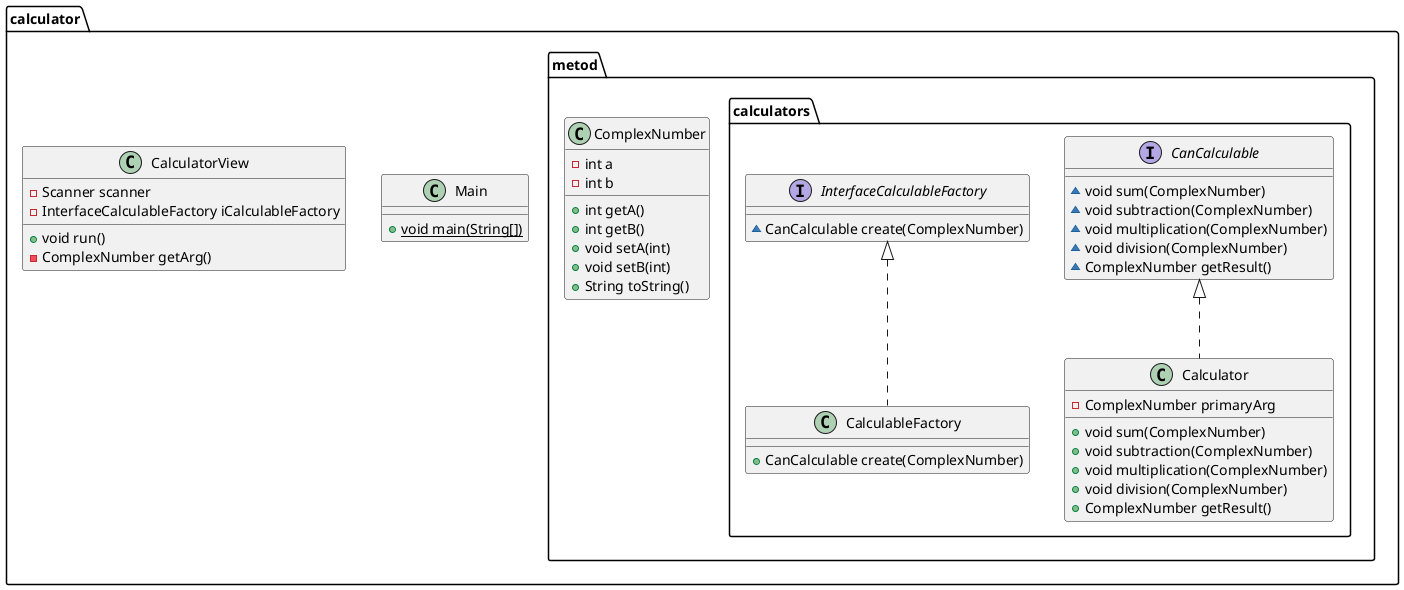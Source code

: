 @startuml
class calculator.metod.ComplexNumber {
- int a
- int b
+ int getA()
+ int getB()
+ void setA(int)
+ void setB(int)
+ String toString()
}
class calculator.Main {
+ {static} void main(String[])
}
class calculator.metod.calculators.Calculator {
- ComplexNumber primaryArg
+ void sum(ComplexNumber)
+ void subtraction(ComplexNumber)
+ void multiplication(ComplexNumber)
+ void division(ComplexNumber)
+ ComplexNumber getResult()
}
interface calculator.metod.calculators.CanCalculable {
~ void sum(ComplexNumber)
~ void subtraction(ComplexNumber)
~ void multiplication(ComplexNumber)
~ void division(ComplexNumber)
~ ComplexNumber getResult()
}
interface calculator.metod.calculators.InterfaceCalculableFactory {
~ CanCalculable create(ComplexNumber)
}
class calculator.CalculatorView {
- Scanner scanner
- InterfaceCalculableFactory iCalculableFactory
+ void run()
- ComplexNumber getArg()
}
class calculator.metod.calculators.CalculableFactory {
+ CanCalculable create(ComplexNumber)
}


calculator.metod.calculators.CanCalculable <|.. calculator.metod.calculators.Calculator
calculator.metod.calculators.InterfaceCalculableFactory <|.. calculator.metod.calculators.CalculableFactory
@enduml